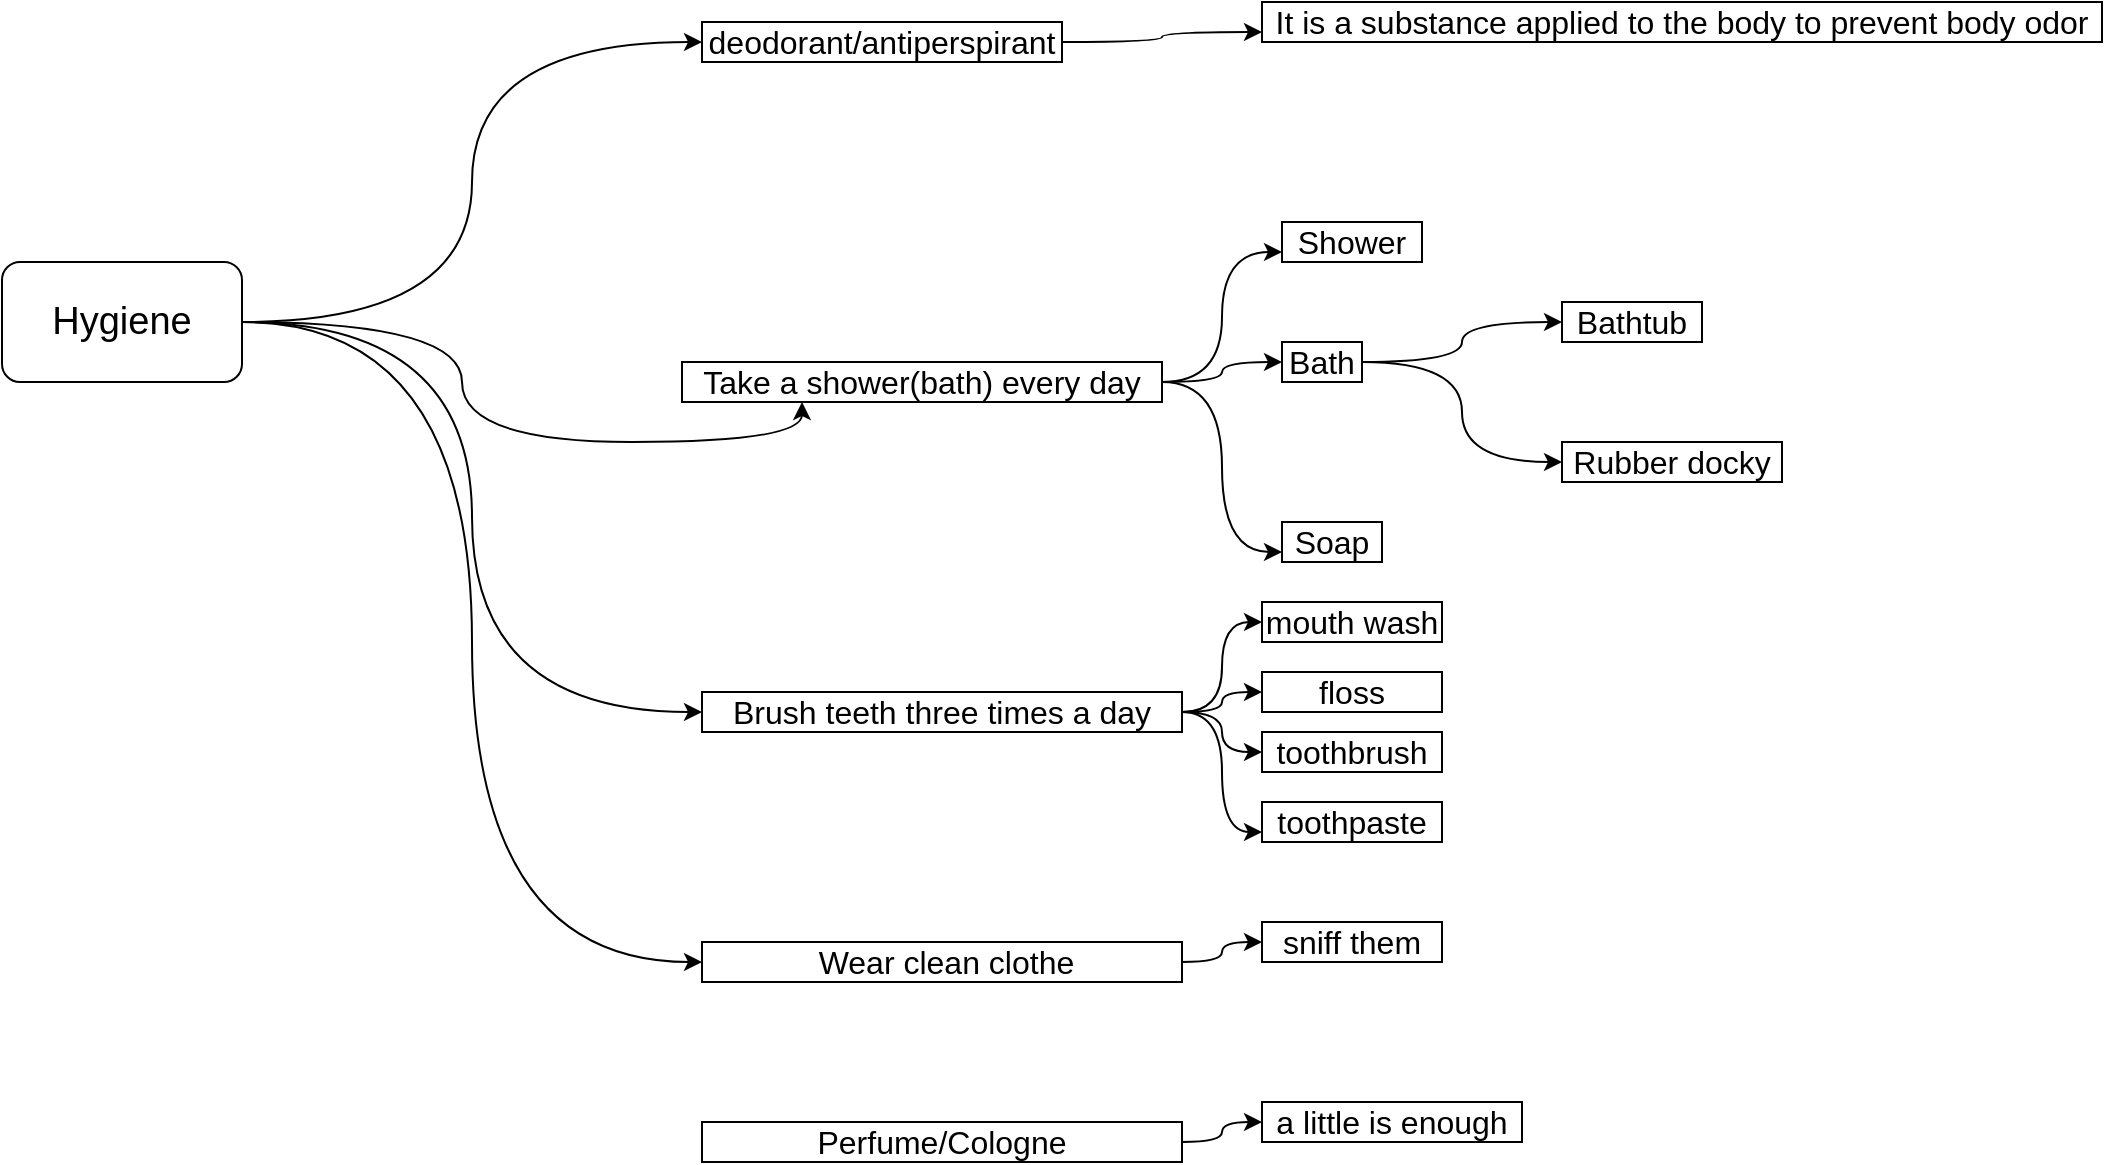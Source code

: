 <mxfile version="13.7.1" type="github">
  <diagram id="Dg1_sUOP-TP0xAykWhyp" name="Page-1">
    <mxGraphModel dx="1186" dy="764" grid="1" gridSize="10" guides="1" tooltips="1" connect="1" arrows="1" fold="1" page="1" pageScale="1" pageWidth="827" pageHeight="1169" math="0" shadow="0">
      <root>
        <mxCell id="0" />
        <mxCell id="1" parent="0" />
        <mxCell id="NxBjr3P24VD916xEP9En-19" style="edgeStyle=orthogonalEdgeStyle;rounded=0;orthogonalLoop=1;jettySize=auto;html=1;entryX=0;entryY=0.5;entryDx=0;entryDy=0;curved=1;" parent="1" source="NxBjr3P24VD916xEP9En-4" target="NxBjr3P24VD916xEP9En-9" edge="1">
          <mxGeometry relative="1" as="geometry" />
        </mxCell>
        <mxCell id="NxBjr3P24VD916xEP9En-20" style="edgeStyle=orthogonalEdgeStyle;curved=1;rounded=0;orthogonalLoop=1;jettySize=auto;html=1;entryX=0;entryY=0.5;entryDx=0;entryDy=0;" parent="1" source="NxBjr3P24VD916xEP9En-13" target="NxBjr3P24VD916xEP9En-11" edge="1">
          <mxGeometry relative="1" as="geometry" />
        </mxCell>
        <mxCell id="DScSA26uc-DHl-dN3_vh-2" style="edgeStyle=orthogonalEdgeStyle;curved=1;rounded=0;orthogonalLoop=1;jettySize=auto;html=1;entryX=0;entryY=0.5;entryDx=0;entryDy=0;" edge="1" parent="1" source="NxBjr3P24VD916xEP9En-4" target="DScSA26uc-DHl-dN3_vh-1">
          <mxGeometry relative="1" as="geometry" />
        </mxCell>
        <mxCell id="DScSA26uc-DHl-dN3_vh-14" style="edgeStyle=orthogonalEdgeStyle;curved=1;rounded=0;orthogonalLoop=1;jettySize=auto;html=1;entryX=0;entryY=0.5;entryDx=0;entryDy=0;" edge="1" parent="1" source="NxBjr3P24VD916xEP9En-4" target="DScSA26uc-DHl-dN3_vh-13">
          <mxGeometry relative="1" as="geometry" />
        </mxCell>
        <mxCell id="NxBjr3P24VD916xEP9En-4" value="&lt;font style=&quot;font-size: 19px&quot;&gt;Hygiene&lt;/font&gt;" style="rounded=1;whiteSpace=wrap;html=1;" parent="1" vertex="1">
          <mxGeometry x="330" y="370" width="120" height="60" as="geometry" />
        </mxCell>
        <mxCell id="NxBjr3P24VD916xEP9En-31" style="edgeStyle=orthogonalEdgeStyle;curved=1;rounded=0;orthogonalLoop=1;jettySize=auto;html=1;entryX=0;entryY=0.75;entryDx=0;entryDy=0;" parent="1" source="NxBjr3P24VD916xEP9En-9" target="NxBjr3P24VD916xEP9En-32" edge="1">
          <mxGeometry relative="1" as="geometry">
            <mxPoint x="850" y="320" as="targetPoint" />
          </mxGeometry>
        </mxCell>
        <mxCell id="NxBjr3P24VD916xEP9En-9" value="&lt;font style=&quot;font-size: 16px&quot;&gt;deodorant/antiperspirant&lt;/font&gt;" style="text;html=1;fillColor=none;align=center;verticalAlign=middle;whiteSpace=wrap;rounded=0;strokeColor=#000000;" parent="1" vertex="1">
          <mxGeometry x="680" y="250" width="180" height="20" as="geometry" />
        </mxCell>
        <mxCell id="NxBjr3P24VD916xEP9En-21" style="edgeStyle=orthogonalEdgeStyle;curved=1;rounded=0;orthogonalLoop=1;jettySize=auto;html=1;entryX=0.25;entryY=1;entryDx=0;entryDy=0;exitX=1;exitY=0.5;exitDx=0;exitDy=0;" parent="1" source="NxBjr3P24VD916xEP9En-4" target="NxBjr3P24VD916xEP9En-13" edge="1">
          <mxGeometry relative="1" as="geometry" />
        </mxCell>
        <mxCell id="NxBjr3P24VD916xEP9En-34" value="" style="edgeStyle=orthogonalEdgeStyle;curved=1;rounded=0;orthogonalLoop=1;jettySize=auto;html=1;" parent="1" source="NxBjr3P24VD916xEP9En-11" target="NxBjr3P24VD916xEP9En-33" edge="1">
          <mxGeometry relative="1" as="geometry" />
        </mxCell>
        <mxCell id="NxBjr3P24VD916xEP9En-36" style="edgeStyle=orthogonalEdgeStyle;curved=1;rounded=0;orthogonalLoop=1;jettySize=auto;html=1;entryX=0;entryY=0.5;entryDx=0;entryDy=0;" parent="1" source="NxBjr3P24VD916xEP9En-11" target="NxBjr3P24VD916xEP9En-35" edge="1">
          <mxGeometry relative="1" as="geometry" />
        </mxCell>
        <mxCell id="NxBjr3P24VD916xEP9En-11" value="&lt;font style=&quot;font-size: 16px&quot;&gt;Bath&lt;/font&gt;" style="text;html=1;fillColor=none;align=center;verticalAlign=middle;whiteSpace=wrap;rounded=0;strokeColor=#000000;" parent="1" vertex="1">
          <mxGeometry x="970" y="410" width="40" height="20" as="geometry" />
        </mxCell>
        <mxCell id="NxBjr3P24VD916xEP9En-12" style="edgeStyle=orthogonalEdgeStyle;rounded=0;orthogonalLoop=1;jettySize=auto;html=1;exitX=0.5;exitY=1;exitDx=0;exitDy=0;" parent="1" source="NxBjr3P24VD916xEP9En-11" target="NxBjr3P24VD916xEP9En-11" edge="1">
          <mxGeometry relative="1" as="geometry" />
        </mxCell>
        <mxCell id="NxBjr3P24VD916xEP9En-25" style="edgeStyle=orthogonalEdgeStyle;curved=1;rounded=0;orthogonalLoop=1;jettySize=auto;html=1;entryX=0;entryY=0.75;entryDx=0;entryDy=0;" parent="1" source="NxBjr3P24VD916xEP9En-13" target="NxBjr3P24VD916xEP9En-24" edge="1">
          <mxGeometry relative="1" as="geometry" />
        </mxCell>
        <mxCell id="NxBjr3P24VD916xEP9En-37" style="edgeStyle=orthogonalEdgeStyle;curved=1;rounded=0;orthogonalLoop=1;jettySize=auto;html=1;entryX=0;entryY=0.75;entryDx=0;entryDy=0;" parent="1" source="NxBjr3P24VD916xEP9En-13" target="NxBjr3P24VD916xEP9En-17" edge="1">
          <mxGeometry relative="1" as="geometry" />
        </mxCell>
        <mxCell id="NxBjr3P24VD916xEP9En-13" value="&lt;font style=&quot;font-size: 16px&quot;&gt;Take a shower(bath) every day&lt;/font&gt;" style="text;html=1;fillColor=none;align=center;verticalAlign=middle;whiteSpace=wrap;rounded=0;strokeColor=#000000;" parent="1" vertex="1">
          <mxGeometry x="670" y="420" width="240" height="20" as="geometry" />
        </mxCell>
        <mxCell id="NxBjr3P24VD916xEP9En-17" value="&lt;span style=&quot;font-size: 16px&quot;&gt;Soap&lt;/span&gt;" style="text;html=1;fillColor=none;align=center;verticalAlign=middle;whiteSpace=wrap;rounded=0;strokeColor=#000000;" parent="1" vertex="1">
          <mxGeometry x="970" y="500" width="50" height="20" as="geometry" />
        </mxCell>
        <mxCell id="NxBjr3P24VD916xEP9En-24" value="&lt;span style=&quot;font-size: 16px&quot;&gt;Shower&lt;/span&gt;" style="text;html=1;fillColor=none;align=center;verticalAlign=middle;whiteSpace=wrap;rounded=0;strokeColor=#000000;" parent="1" vertex="1">
          <mxGeometry x="970" y="350" width="70" height="20" as="geometry" />
        </mxCell>
        <mxCell id="NxBjr3P24VD916xEP9En-32" value="&lt;font style=&quot;font-size: 16px&quot;&gt;It is a substance applied to the body to prevent body odor&lt;/font&gt;" style="text;html=1;fillColor=none;align=center;verticalAlign=middle;whiteSpace=wrap;rounded=0;strokeColor=#000000;" parent="1" vertex="1">
          <mxGeometry x="960" y="240" width="420" height="20" as="geometry" />
        </mxCell>
        <mxCell id="NxBjr3P24VD916xEP9En-33" value="&lt;font style=&quot;font-size: 16px&quot;&gt;Bathtub&lt;/font&gt;" style="text;html=1;fillColor=none;align=center;verticalAlign=middle;whiteSpace=wrap;rounded=0;strokeColor=#000000;" parent="1" vertex="1">
          <mxGeometry x="1110" y="390" width="70" height="20" as="geometry" />
        </mxCell>
        <mxCell id="NxBjr3P24VD916xEP9En-35" value="&lt;span style=&quot;font-size: 16px&quot;&gt;Rubber docky&lt;/span&gt;" style="text;html=1;fillColor=none;align=center;verticalAlign=middle;whiteSpace=wrap;rounded=0;strokeColor=#000000;" parent="1" vertex="1">
          <mxGeometry x="1110" y="460" width="110" height="20" as="geometry" />
        </mxCell>
        <mxCell id="DScSA26uc-DHl-dN3_vh-5" style="edgeStyle=orthogonalEdgeStyle;curved=1;rounded=0;orthogonalLoop=1;jettySize=auto;html=1;entryX=0;entryY=0.5;entryDx=0;entryDy=0;" edge="1" parent="1" source="DScSA26uc-DHl-dN3_vh-1" target="DScSA26uc-DHl-dN3_vh-3">
          <mxGeometry relative="1" as="geometry" />
        </mxCell>
        <mxCell id="DScSA26uc-DHl-dN3_vh-6" style="edgeStyle=orthogonalEdgeStyle;curved=1;rounded=0;orthogonalLoop=1;jettySize=auto;html=1;entryX=0;entryY=0.5;entryDx=0;entryDy=0;" edge="1" parent="1" source="DScSA26uc-DHl-dN3_vh-1" target="DScSA26uc-DHl-dN3_vh-4">
          <mxGeometry relative="1" as="geometry" />
        </mxCell>
        <mxCell id="DScSA26uc-DHl-dN3_vh-9" style="edgeStyle=orthogonalEdgeStyle;curved=1;rounded=0;orthogonalLoop=1;jettySize=auto;html=1;entryX=0;entryY=0.5;entryDx=0;entryDy=0;" edge="1" parent="1" source="DScSA26uc-DHl-dN3_vh-1" target="DScSA26uc-DHl-dN3_vh-7">
          <mxGeometry relative="1" as="geometry" />
        </mxCell>
        <mxCell id="DScSA26uc-DHl-dN3_vh-10" style="edgeStyle=orthogonalEdgeStyle;curved=1;rounded=0;orthogonalLoop=1;jettySize=auto;html=1;entryX=0;entryY=0.75;entryDx=0;entryDy=0;" edge="1" parent="1" source="DScSA26uc-DHl-dN3_vh-1" target="DScSA26uc-DHl-dN3_vh-8">
          <mxGeometry relative="1" as="geometry" />
        </mxCell>
        <mxCell id="DScSA26uc-DHl-dN3_vh-1" value="&lt;span style=&quot;font-size: 16px&quot;&gt;Brush teeth three times a day&lt;/span&gt;" style="text;html=1;fillColor=none;align=center;verticalAlign=middle;whiteSpace=wrap;rounded=0;strokeColor=#000000;" vertex="1" parent="1">
          <mxGeometry x="680" y="585" width="240" height="20" as="geometry" />
        </mxCell>
        <mxCell id="DScSA26uc-DHl-dN3_vh-3" value="&lt;span style=&quot;font-size: 16px&quot;&gt;mouth wash&lt;/span&gt;" style="text;html=1;fillColor=none;align=center;verticalAlign=middle;whiteSpace=wrap;rounded=0;strokeColor=#000000;" vertex="1" parent="1">
          <mxGeometry x="960" y="540" width="90" height="20" as="geometry" />
        </mxCell>
        <mxCell id="DScSA26uc-DHl-dN3_vh-4" value="&lt;span style=&quot;font-size: 16px&quot;&gt;floss&lt;/span&gt;" style="text;html=1;fillColor=none;align=center;verticalAlign=middle;whiteSpace=wrap;rounded=0;strokeColor=#000000;" vertex="1" parent="1">
          <mxGeometry x="960" y="575" width="90" height="20" as="geometry" />
        </mxCell>
        <mxCell id="DScSA26uc-DHl-dN3_vh-7" value="&lt;span style=&quot;font-size: 16px&quot;&gt;toothbrush&lt;/span&gt;" style="text;html=1;fillColor=none;align=center;verticalAlign=middle;whiteSpace=wrap;rounded=0;strokeColor=#000000;" vertex="1" parent="1">
          <mxGeometry x="960" y="605" width="90" height="20" as="geometry" />
        </mxCell>
        <mxCell id="DScSA26uc-DHl-dN3_vh-8" value="&lt;span style=&quot;font-size: 16px&quot;&gt;toothpaste&lt;/span&gt;" style="text;html=1;fillColor=none;align=center;verticalAlign=middle;whiteSpace=wrap;rounded=0;strokeColor=#000000;" vertex="1" parent="1">
          <mxGeometry x="960" y="640" width="90" height="20" as="geometry" />
        </mxCell>
        <mxCell id="DScSA26uc-DHl-dN3_vh-17" style="edgeStyle=orthogonalEdgeStyle;curved=1;rounded=0;orthogonalLoop=1;jettySize=auto;html=1;entryX=0;entryY=0.5;entryDx=0;entryDy=0;" edge="1" parent="1" source="DScSA26uc-DHl-dN3_vh-13" target="DScSA26uc-DHl-dN3_vh-15">
          <mxGeometry relative="1" as="geometry" />
        </mxCell>
        <mxCell id="DScSA26uc-DHl-dN3_vh-13" value="&lt;span style=&quot;font-size: 16px&quot;&gt;&amp;nbsp;Wear clean clothe&lt;/span&gt;" style="text;html=1;fillColor=none;align=center;verticalAlign=middle;whiteSpace=wrap;rounded=0;strokeColor=#000000;" vertex="1" parent="1">
          <mxGeometry x="680" y="710" width="240" height="20" as="geometry" />
        </mxCell>
        <mxCell id="DScSA26uc-DHl-dN3_vh-15" value="&lt;span style=&quot;font-size: 16px&quot;&gt;sniff them&lt;/span&gt;" style="text;html=1;fillColor=none;align=center;verticalAlign=middle;whiteSpace=wrap;rounded=0;strokeColor=#000000;" vertex="1" parent="1">
          <mxGeometry x="960" y="700" width="90" height="20" as="geometry" />
        </mxCell>
        <mxCell id="DScSA26uc-DHl-dN3_vh-20" style="edgeStyle=orthogonalEdgeStyle;curved=1;rounded=0;orthogonalLoop=1;jettySize=auto;html=1;entryX=0;entryY=0.5;entryDx=0;entryDy=0;" edge="1" parent="1" source="DScSA26uc-DHl-dN3_vh-18" target="DScSA26uc-DHl-dN3_vh-19">
          <mxGeometry relative="1" as="geometry" />
        </mxCell>
        <mxCell id="DScSA26uc-DHl-dN3_vh-18" value="&lt;span style=&quot;font-size: 16px&quot;&gt;Perfume/Cologne&lt;/span&gt;" style="text;html=1;fillColor=none;align=center;verticalAlign=middle;whiteSpace=wrap;rounded=0;strokeColor=#000000;" vertex="1" parent="1">
          <mxGeometry x="680" y="800" width="240" height="20" as="geometry" />
        </mxCell>
        <mxCell id="DScSA26uc-DHl-dN3_vh-19" value="&lt;font style=&quot;font-size: 16px&quot;&gt;a little is enough&lt;/font&gt;" style="text;html=1;fillColor=none;align=center;verticalAlign=middle;whiteSpace=wrap;rounded=0;strokeColor=#000000;" vertex="1" parent="1">
          <mxGeometry x="960" y="790" width="130" height="20" as="geometry" />
        </mxCell>
      </root>
    </mxGraphModel>
  </diagram>
</mxfile>
